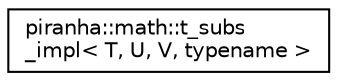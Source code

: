 digraph "Graphical Class Hierarchy"
{
  edge [fontname="Helvetica",fontsize="10",labelfontname="Helvetica",labelfontsize="10"];
  node [fontname="Helvetica",fontsize="10",shape=record];
  rankdir="LR";
  Node0 [label="piranha::math::t_subs\l_impl\< T, U, V, typename \>",height=0.2,width=0.4,color="black", fillcolor="white", style="filled",URL="$structpiranha_1_1math_1_1t__subs__impl.html",tooltip="Default functor for the implementation of piranha::math::t_subs(). "];
}
